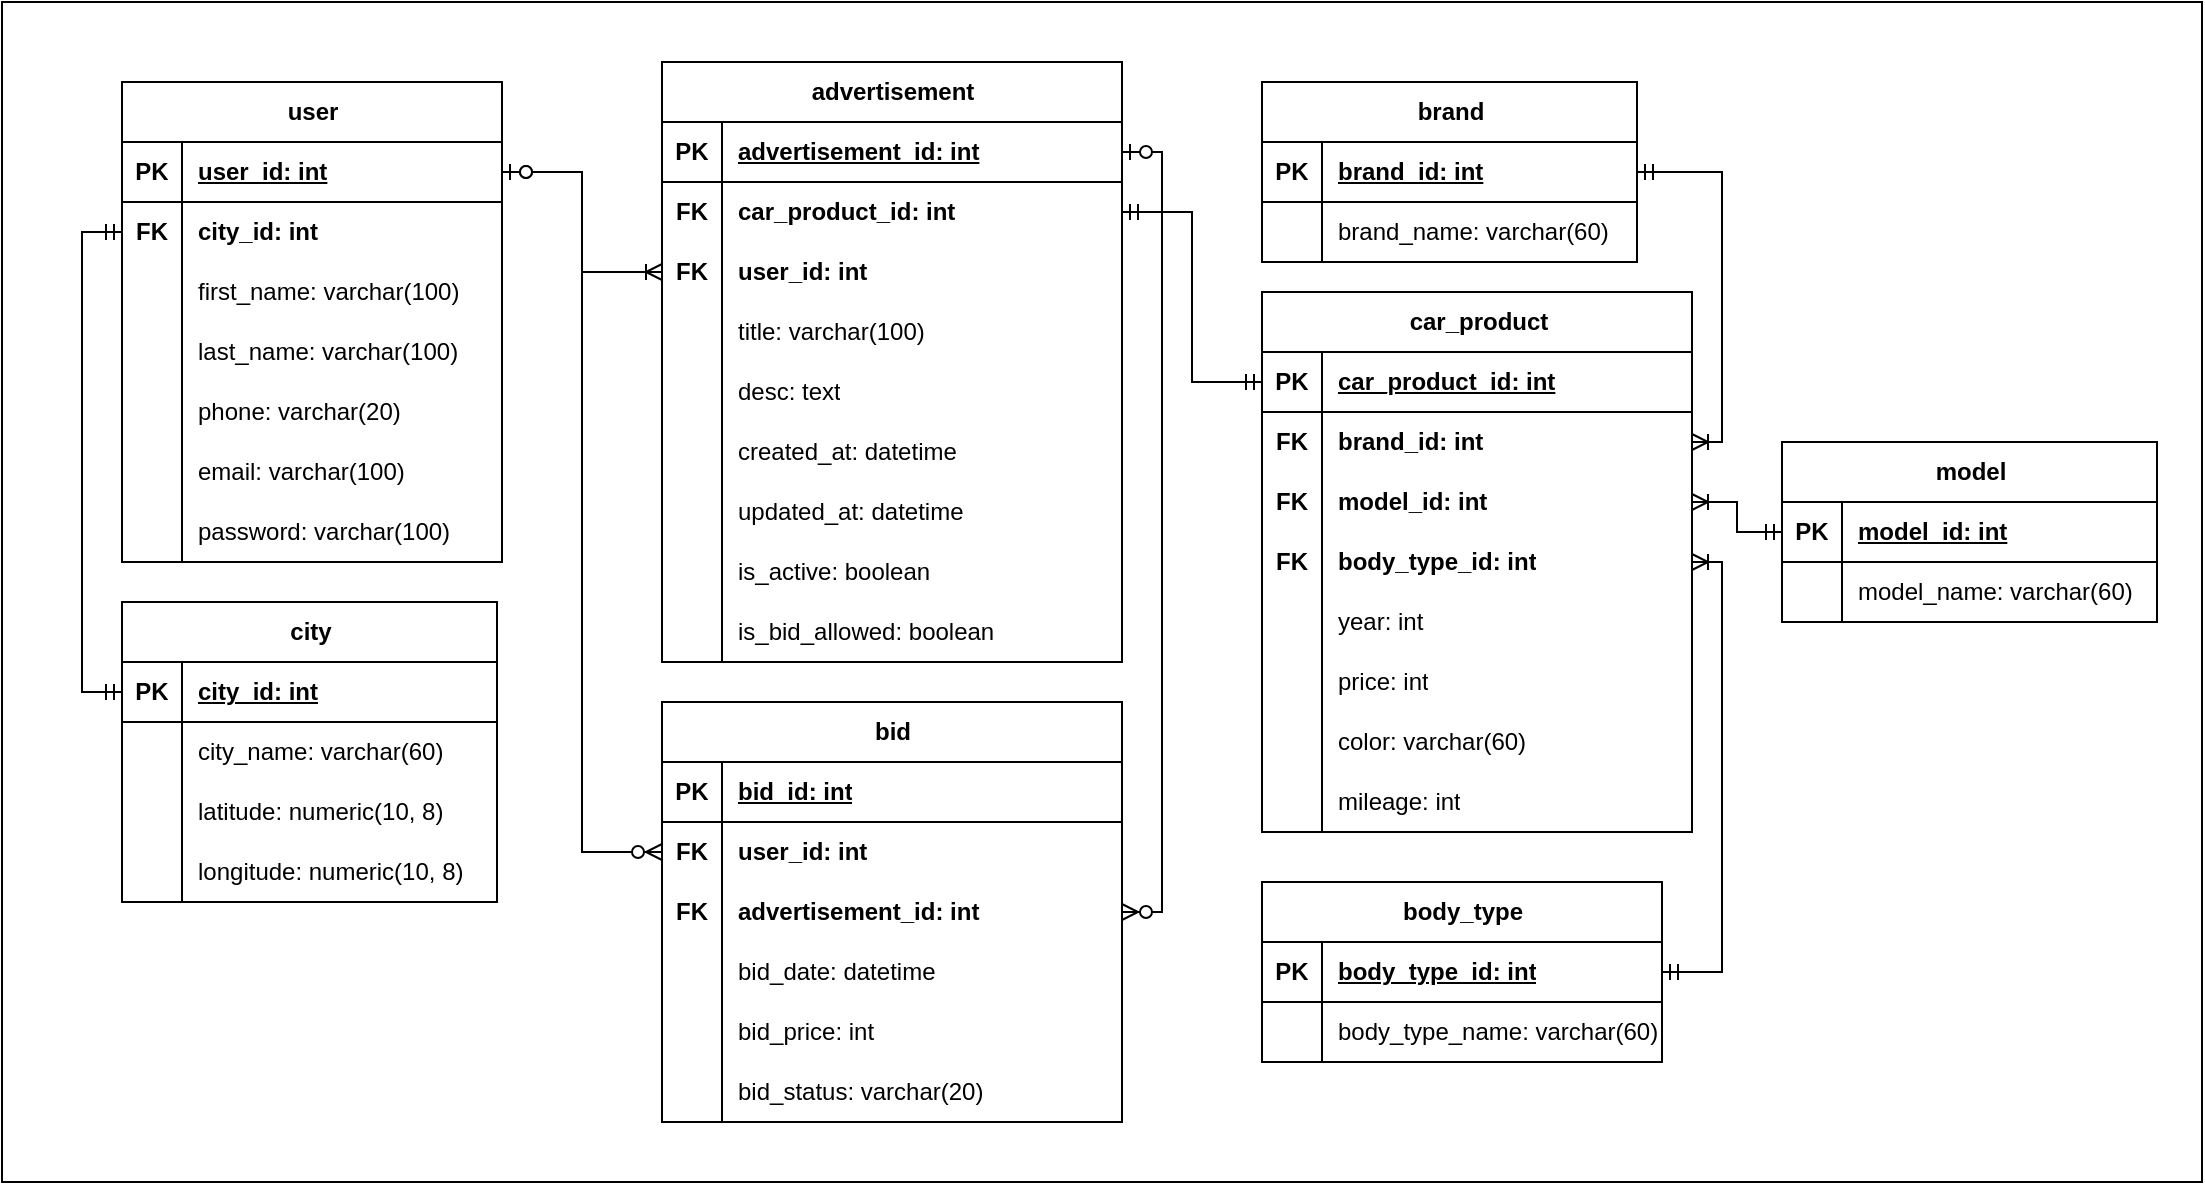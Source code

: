 <mxfile version="21.1.2" type="device">
  <diagram name="Page-1" id="G2W9NmvGuuIv6xOR_CSA">
    <mxGraphModel dx="2284" dy="792" grid="1" gridSize="10" guides="1" tooltips="1" connect="1" arrows="1" fold="1" page="1" pageScale="1" pageWidth="850" pageHeight="1100" math="0" shadow="0">
      <root>
        <mxCell id="0" />
        <mxCell id="1" parent="0" />
        <mxCell id="LgS0YWZ09Wmk653hg-Xq-129" value="" style="rounded=0;whiteSpace=wrap;html=1;" parent="1" vertex="1">
          <mxGeometry x="-20" y="270" width="1100" height="590" as="geometry" />
        </mxCell>
        <mxCell id="LgS0YWZ09Wmk653hg-Xq-1" value="user" style="shape=table;startSize=30;container=1;collapsible=1;childLayout=tableLayout;fixedRows=1;rowLines=0;fontStyle=1;align=center;resizeLast=1;html=1;" parent="1" vertex="1">
          <mxGeometry x="40" y="310" width="190" height="240" as="geometry" />
        </mxCell>
        <mxCell id="LgS0YWZ09Wmk653hg-Xq-2" value="" style="shape=tableRow;horizontal=0;startSize=0;swimlaneHead=0;swimlaneBody=0;fillColor=none;collapsible=0;dropTarget=0;points=[[0,0.5],[1,0.5]];portConstraint=eastwest;top=0;left=0;right=0;bottom=1;" parent="LgS0YWZ09Wmk653hg-Xq-1" vertex="1">
          <mxGeometry y="30" width="190" height="30" as="geometry" />
        </mxCell>
        <mxCell id="LgS0YWZ09Wmk653hg-Xq-3" value="PK" style="shape=partialRectangle;connectable=0;fillColor=none;top=0;left=0;bottom=0;right=0;fontStyle=1;overflow=hidden;whiteSpace=wrap;html=1;" parent="LgS0YWZ09Wmk653hg-Xq-2" vertex="1">
          <mxGeometry width="30" height="30" as="geometry">
            <mxRectangle width="30" height="30" as="alternateBounds" />
          </mxGeometry>
        </mxCell>
        <mxCell id="LgS0YWZ09Wmk653hg-Xq-4" value="user_id: int" style="shape=partialRectangle;connectable=0;fillColor=none;top=0;left=0;bottom=0;right=0;align=left;spacingLeft=6;fontStyle=5;overflow=hidden;whiteSpace=wrap;html=1;" parent="LgS0YWZ09Wmk653hg-Xq-2" vertex="1">
          <mxGeometry x="30" width="160" height="30" as="geometry">
            <mxRectangle width="160" height="30" as="alternateBounds" />
          </mxGeometry>
        </mxCell>
        <mxCell id="LgS0YWZ09Wmk653hg-Xq-142" style="shape=tableRow;horizontal=0;startSize=0;swimlaneHead=0;swimlaneBody=0;fillColor=none;collapsible=0;dropTarget=0;points=[[0,0.5],[1,0.5]];portConstraint=eastwest;top=0;left=0;right=0;bottom=0;" parent="LgS0YWZ09Wmk653hg-Xq-1" vertex="1">
          <mxGeometry y="60" width="190" height="30" as="geometry" />
        </mxCell>
        <mxCell id="LgS0YWZ09Wmk653hg-Xq-143" value="&lt;b&gt;FK&lt;/b&gt;" style="shape=partialRectangle;connectable=0;fillColor=none;top=0;left=0;bottom=0;right=0;editable=1;overflow=hidden;whiteSpace=wrap;html=1;" parent="LgS0YWZ09Wmk653hg-Xq-142" vertex="1">
          <mxGeometry width="30" height="30" as="geometry">
            <mxRectangle width="30" height="30" as="alternateBounds" />
          </mxGeometry>
        </mxCell>
        <mxCell id="LgS0YWZ09Wmk653hg-Xq-144" value="&lt;b&gt;city_id: int&lt;/b&gt;" style="shape=partialRectangle;connectable=0;fillColor=none;top=0;left=0;bottom=0;right=0;align=left;spacingLeft=6;overflow=hidden;whiteSpace=wrap;html=1;" parent="LgS0YWZ09Wmk653hg-Xq-142" vertex="1">
          <mxGeometry x="30" width="160" height="30" as="geometry">
            <mxRectangle width="160" height="30" as="alternateBounds" />
          </mxGeometry>
        </mxCell>
        <mxCell id="LgS0YWZ09Wmk653hg-Xq-5" value="" style="shape=tableRow;horizontal=0;startSize=0;swimlaneHead=0;swimlaneBody=0;fillColor=none;collapsible=0;dropTarget=0;points=[[0,0.5],[1,0.5]];portConstraint=eastwest;top=0;left=0;right=0;bottom=0;" parent="LgS0YWZ09Wmk653hg-Xq-1" vertex="1">
          <mxGeometry y="90" width="190" height="30" as="geometry" />
        </mxCell>
        <mxCell id="LgS0YWZ09Wmk653hg-Xq-6" value="" style="shape=partialRectangle;connectable=0;fillColor=none;top=0;left=0;bottom=0;right=0;editable=1;overflow=hidden;whiteSpace=wrap;html=1;" parent="LgS0YWZ09Wmk653hg-Xq-5" vertex="1">
          <mxGeometry width="30" height="30" as="geometry">
            <mxRectangle width="30" height="30" as="alternateBounds" />
          </mxGeometry>
        </mxCell>
        <mxCell id="LgS0YWZ09Wmk653hg-Xq-7" value="first_name: varchar(100)&lt;span style=&quot;white-space: pre;&quot;&gt; &lt;/span&gt;" style="shape=partialRectangle;connectable=0;fillColor=none;top=0;left=0;bottom=0;right=0;align=left;spacingLeft=6;overflow=hidden;whiteSpace=wrap;html=1;" parent="LgS0YWZ09Wmk653hg-Xq-5" vertex="1">
          <mxGeometry x="30" width="160" height="30" as="geometry">
            <mxRectangle width="160" height="30" as="alternateBounds" />
          </mxGeometry>
        </mxCell>
        <mxCell id="LgS0YWZ09Wmk653hg-Xq-8" value="" style="shape=tableRow;horizontal=0;startSize=0;swimlaneHead=0;swimlaneBody=0;fillColor=none;collapsible=0;dropTarget=0;points=[[0,0.5],[1,0.5]];portConstraint=eastwest;top=0;left=0;right=0;bottom=0;" parent="LgS0YWZ09Wmk653hg-Xq-1" vertex="1">
          <mxGeometry y="120" width="190" height="30" as="geometry" />
        </mxCell>
        <mxCell id="LgS0YWZ09Wmk653hg-Xq-9" value="" style="shape=partialRectangle;connectable=0;fillColor=none;top=0;left=0;bottom=0;right=0;editable=1;overflow=hidden;whiteSpace=wrap;html=1;" parent="LgS0YWZ09Wmk653hg-Xq-8" vertex="1">
          <mxGeometry width="30" height="30" as="geometry">
            <mxRectangle width="30" height="30" as="alternateBounds" />
          </mxGeometry>
        </mxCell>
        <mxCell id="LgS0YWZ09Wmk653hg-Xq-10" value="last_name: varchar(100)" style="shape=partialRectangle;connectable=0;fillColor=none;top=0;left=0;bottom=0;right=0;align=left;spacingLeft=6;overflow=hidden;whiteSpace=wrap;html=1;" parent="LgS0YWZ09Wmk653hg-Xq-8" vertex="1">
          <mxGeometry x="30" width="160" height="30" as="geometry">
            <mxRectangle width="160" height="30" as="alternateBounds" />
          </mxGeometry>
        </mxCell>
        <mxCell id="LgS0YWZ09Wmk653hg-Xq-11" value="" style="shape=tableRow;horizontal=0;startSize=0;swimlaneHead=0;swimlaneBody=0;fillColor=none;collapsible=0;dropTarget=0;points=[[0,0.5],[1,0.5]];portConstraint=eastwest;top=0;left=0;right=0;bottom=0;" parent="LgS0YWZ09Wmk653hg-Xq-1" vertex="1">
          <mxGeometry y="150" width="190" height="30" as="geometry" />
        </mxCell>
        <mxCell id="LgS0YWZ09Wmk653hg-Xq-12" value="" style="shape=partialRectangle;connectable=0;fillColor=none;top=0;left=0;bottom=0;right=0;editable=1;overflow=hidden;whiteSpace=wrap;html=1;" parent="LgS0YWZ09Wmk653hg-Xq-11" vertex="1">
          <mxGeometry width="30" height="30" as="geometry">
            <mxRectangle width="30" height="30" as="alternateBounds" />
          </mxGeometry>
        </mxCell>
        <mxCell id="LgS0YWZ09Wmk653hg-Xq-13" value="phone: varchar(20)" style="shape=partialRectangle;connectable=0;fillColor=none;top=0;left=0;bottom=0;right=0;align=left;spacingLeft=6;overflow=hidden;whiteSpace=wrap;html=1;" parent="LgS0YWZ09Wmk653hg-Xq-11" vertex="1">
          <mxGeometry x="30" width="160" height="30" as="geometry">
            <mxRectangle width="160" height="30" as="alternateBounds" />
          </mxGeometry>
        </mxCell>
        <mxCell id="LgS0YWZ09Wmk653hg-Xq-130" style="shape=tableRow;horizontal=0;startSize=0;swimlaneHead=0;swimlaneBody=0;fillColor=none;collapsible=0;dropTarget=0;points=[[0,0.5],[1,0.5]];portConstraint=eastwest;top=0;left=0;right=0;bottom=0;" parent="LgS0YWZ09Wmk653hg-Xq-1" vertex="1">
          <mxGeometry y="180" width="190" height="30" as="geometry" />
        </mxCell>
        <mxCell id="LgS0YWZ09Wmk653hg-Xq-131" style="shape=partialRectangle;connectable=0;fillColor=none;top=0;left=0;bottom=0;right=0;editable=1;overflow=hidden;whiteSpace=wrap;html=1;" parent="LgS0YWZ09Wmk653hg-Xq-130" vertex="1">
          <mxGeometry width="30" height="30" as="geometry">
            <mxRectangle width="30" height="30" as="alternateBounds" />
          </mxGeometry>
        </mxCell>
        <mxCell id="LgS0YWZ09Wmk653hg-Xq-132" value="email: varchar(100)" style="shape=partialRectangle;connectable=0;fillColor=none;top=0;left=0;bottom=0;right=0;align=left;spacingLeft=6;overflow=hidden;whiteSpace=wrap;html=1;" parent="LgS0YWZ09Wmk653hg-Xq-130" vertex="1">
          <mxGeometry x="30" width="160" height="30" as="geometry">
            <mxRectangle width="160" height="30" as="alternateBounds" />
          </mxGeometry>
        </mxCell>
        <mxCell id="LgS0YWZ09Wmk653hg-Xq-136" style="shape=tableRow;horizontal=0;startSize=0;swimlaneHead=0;swimlaneBody=0;fillColor=none;collapsible=0;dropTarget=0;points=[[0,0.5],[1,0.5]];portConstraint=eastwest;top=0;left=0;right=0;bottom=0;" parent="LgS0YWZ09Wmk653hg-Xq-1" vertex="1">
          <mxGeometry y="210" width="190" height="30" as="geometry" />
        </mxCell>
        <mxCell id="LgS0YWZ09Wmk653hg-Xq-137" style="shape=partialRectangle;connectable=0;fillColor=none;top=0;left=0;bottom=0;right=0;editable=1;overflow=hidden;whiteSpace=wrap;html=1;" parent="LgS0YWZ09Wmk653hg-Xq-136" vertex="1">
          <mxGeometry width="30" height="30" as="geometry">
            <mxRectangle width="30" height="30" as="alternateBounds" />
          </mxGeometry>
        </mxCell>
        <mxCell id="LgS0YWZ09Wmk653hg-Xq-138" value="password: varchar(100)" style="shape=partialRectangle;connectable=0;fillColor=none;top=0;left=0;bottom=0;right=0;align=left;spacingLeft=6;overflow=hidden;whiteSpace=wrap;html=1;" parent="LgS0YWZ09Wmk653hg-Xq-136" vertex="1">
          <mxGeometry x="30" width="160" height="30" as="geometry">
            <mxRectangle width="160" height="30" as="alternateBounds" />
          </mxGeometry>
        </mxCell>
        <mxCell id="LgS0YWZ09Wmk653hg-Xq-17" value="city" style="shape=table;startSize=30;container=1;collapsible=1;childLayout=tableLayout;fixedRows=1;rowLines=0;fontStyle=1;align=center;resizeLast=1;html=1;" parent="1" vertex="1">
          <mxGeometry x="40" y="570" width="187.5" height="150" as="geometry" />
        </mxCell>
        <mxCell id="LgS0YWZ09Wmk653hg-Xq-18" value="" style="shape=tableRow;horizontal=0;startSize=0;swimlaneHead=0;swimlaneBody=0;fillColor=none;collapsible=0;dropTarget=0;points=[[0,0.5],[1,0.5]];portConstraint=eastwest;top=0;left=0;right=0;bottom=1;" parent="LgS0YWZ09Wmk653hg-Xq-17" vertex="1">
          <mxGeometry y="30" width="187.5" height="30" as="geometry" />
        </mxCell>
        <mxCell id="LgS0YWZ09Wmk653hg-Xq-19" value="PK" style="shape=partialRectangle;connectable=0;fillColor=none;top=0;left=0;bottom=0;right=0;fontStyle=1;overflow=hidden;whiteSpace=wrap;html=1;" parent="LgS0YWZ09Wmk653hg-Xq-18" vertex="1">
          <mxGeometry width="30" height="30" as="geometry">
            <mxRectangle width="30" height="30" as="alternateBounds" />
          </mxGeometry>
        </mxCell>
        <mxCell id="LgS0YWZ09Wmk653hg-Xq-20" value="city_id: int" style="shape=partialRectangle;connectable=0;fillColor=none;top=0;left=0;bottom=0;right=0;align=left;spacingLeft=6;fontStyle=5;overflow=hidden;whiteSpace=wrap;html=1;" parent="LgS0YWZ09Wmk653hg-Xq-18" vertex="1">
          <mxGeometry x="30" width="157.5" height="30" as="geometry">
            <mxRectangle width="157.5" height="30" as="alternateBounds" />
          </mxGeometry>
        </mxCell>
        <mxCell id="LgS0YWZ09Wmk653hg-Xq-21" value="" style="shape=tableRow;horizontal=0;startSize=0;swimlaneHead=0;swimlaneBody=0;fillColor=none;collapsible=0;dropTarget=0;points=[[0,0.5],[1,0.5]];portConstraint=eastwest;top=0;left=0;right=0;bottom=0;" parent="LgS0YWZ09Wmk653hg-Xq-17" vertex="1">
          <mxGeometry y="60" width="187.5" height="30" as="geometry" />
        </mxCell>
        <mxCell id="LgS0YWZ09Wmk653hg-Xq-22" value="" style="shape=partialRectangle;connectable=0;fillColor=none;top=0;left=0;bottom=0;right=0;editable=1;overflow=hidden;whiteSpace=wrap;html=1;" parent="LgS0YWZ09Wmk653hg-Xq-21" vertex="1">
          <mxGeometry width="30" height="30" as="geometry">
            <mxRectangle width="30" height="30" as="alternateBounds" />
          </mxGeometry>
        </mxCell>
        <mxCell id="LgS0YWZ09Wmk653hg-Xq-23" value="city_name: varchar(60)" style="shape=partialRectangle;connectable=0;fillColor=none;top=0;left=0;bottom=0;right=0;align=left;spacingLeft=6;overflow=hidden;whiteSpace=wrap;html=1;" parent="LgS0YWZ09Wmk653hg-Xq-21" vertex="1">
          <mxGeometry x="30" width="157.5" height="30" as="geometry">
            <mxRectangle width="157.5" height="30" as="alternateBounds" />
          </mxGeometry>
        </mxCell>
        <mxCell id="LgS0YWZ09Wmk653hg-Xq-24" value="" style="shape=tableRow;horizontal=0;startSize=0;swimlaneHead=0;swimlaneBody=0;fillColor=none;collapsible=0;dropTarget=0;points=[[0,0.5],[1,0.5]];portConstraint=eastwest;top=0;left=0;right=0;bottom=0;" parent="LgS0YWZ09Wmk653hg-Xq-17" vertex="1">
          <mxGeometry y="90" width="187.5" height="30" as="geometry" />
        </mxCell>
        <mxCell id="LgS0YWZ09Wmk653hg-Xq-25" value="" style="shape=partialRectangle;connectable=0;fillColor=none;top=0;left=0;bottom=0;right=0;editable=1;overflow=hidden;whiteSpace=wrap;html=1;" parent="LgS0YWZ09Wmk653hg-Xq-24" vertex="1">
          <mxGeometry width="30" height="30" as="geometry">
            <mxRectangle width="30" height="30" as="alternateBounds" />
          </mxGeometry>
        </mxCell>
        <mxCell id="LgS0YWZ09Wmk653hg-Xq-26" value="latitude: numeric(10, 8)" style="shape=partialRectangle;connectable=0;fillColor=none;top=0;left=0;bottom=0;right=0;align=left;spacingLeft=6;overflow=hidden;whiteSpace=wrap;html=1;" parent="LgS0YWZ09Wmk653hg-Xq-24" vertex="1">
          <mxGeometry x="30" width="157.5" height="30" as="geometry">
            <mxRectangle width="157.5" height="30" as="alternateBounds" />
          </mxGeometry>
        </mxCell>
        <mxCell id="WrSsebovWxgs56phDzbP-4" style="shape=tableRow;horizontal=0;startSize=0;swimlaneHead=0;swimlaneBody=0;fillColor=none;collapsible=0;dropTarget=0;points=[[0,0.5],[1,0.5]];portConstraint=eastwest;top=0;left=0;right=0;bottom=0;" vertex="1" parent="LgS0YWZ09Wmk653hg-Xq-17">
          <mxGeometry y="120" width="187.5" height="30" as="geometry" />
        </mxCell>
        <mxCell id="WrSsebovWxgs56phDzbP-5" style="shape=partialRectangle;connectable=0;fillColor=none;top=0;left=0;bottom=0;right=0;editable=1;overflow=hidden;whiteSpace=wrap;html=1;" vertex="1" parent="WrSsebovWxgs56phDzbP-4">
          <mxGeometry width="30" height="30" as="geometry">
            <mxRectangle width="30" height="30" as="alternateBounds" />
          </mxGeometry>
        </mxCell>
        <mxCell id="WrSsebovWxgs56phDzbP-6" value="longitude: numeric(10, 8)" style="shape=partialRectangle;connectable=0;fillColor=none;top=0;left=0;bottom=0;right=0;align=left;spacingLeft=6;overflow=hidden;whiteSpace=wrap;html=1;" vertex="1" parent="WrSsebovWxgs56phDzbP-4">
          <mxGeometry x="30" width="157.5" height="30" as="geometry">
            <mxRectangle width="157.5" height="30" as="alternateBounds" />
          </mxGeometry>
        </mxCell>
        <mxCell id="LgS0YWZ09Wmk653hg-Xq-36" value="advertisement" style="shape=table;startSize=30;container=1;collapsible=1;childLayout=tableLayout;fixedRows=1;rowLines=0;fontStyle=1;align=center;resizeLast=1;html=1;" parent="1" vertex="1">
          <mxGeometry x="310" y="300" width="230" height="300" as="geometry" />
        </mxCell>
        <mxCell id="LgS0YWZ09Wmk653hg-Xq-37" value="" style="shape=tableRow;horizontal=0;startSize=0;swimlaneHead=0;swimlaneBody=0;fillColor=none;collapsible=0;dropTarget=0;points=[[0,0.5],[1,0.5]];portConstraint=eastwest;top=0;left=0;right=0;bottom=1;" parent="LgS0YWZ09Wmk653hg-Xq-36" vertex="1">
          <mxGeometry y="30" width="230" height="30" as="geometry" />
        </mxCell>
        <mxCell id="LgS0YWZ09Wmk653hg-Xq-38" value="PK" style="shape=partialRectangle;connectable=0;fillColor=none;top=0;left=0;bottom=0;right=0;fontStyle=1;overflow=hidden;whiteSpace=wrap;html=1;" parent="LgS0YWZ09Wmk653hg-Xq-37" vertex="1">
          <mxGeometry width="30" height="30" as="geometry">
            <mxRectangle width="30" height="30" as="alternateBounds" />
          </mxGeometry>
        </mxCell>
        <mxCell id="LgS0YWZ09Wmk653hg-Xq-39" value="advertisement_id: int" style="shape=partialRectangle;connectable=0;fillColor=none;top=0;left=0;bottom=0;right=0;align=left;spacingLeft=6;fontStyle=5;overflow=hidden;whiteSpace=wrap;html=1;" parent="LgS0YWZ09Wmk653hg-Xq-37" vertex="1">
          <mxGeometry x="30" width="200" height="30" as="geometry">
            <mxRectangle width="200" height="30" as="alternateBounds" />
          </mxGeometry>
        </mxCell>
        <mxCell id="LgS0YWZ09Wmk653hg-Xq-40" value="" style="shape=tableRow;horizontal=0;startSize=0;swimlaneHead=0;swimlaneBody=0;fillColor=none;collapsible=0;dropTarget=0;points=[[0,0.5],[1,0.5]];portConstraint=eastwest;top=0;left=0;right=0;bottom=0;" parent="LgS0YWZ09Wmk653hg-Xq-36" vertex="1">
          <mxGeometry y="60" width="230" height="30" as="geometry" />
        </mxCell>
        <mxCell id="LgS0YWZ09Wmk653hg-Xq-41" value="&lt;b&gt;FK&lt;/b&gt;" style="shape=partialRectangle;connectable=0;fillColor=none;top=0;left=0;bottom=0;right=0;editable=1;overflow=hidden;whiteSpace=wrap;html=1;" parent="LgS0YWZ09Wmk653hg-Xq-40" vertex="1">
          <mxGeometry width="30" height="30" as="geometry">
            <mxRectangle width="30" height="30" as="alternateBounds" />
          </mxGeometry>
        </mxCell>
        <mxCell id="LgS0YWZ09Wmk653hg-Xq-42" value="&lt;b&gt;car_product_id: int&lt;/b&gt;" style="shape=partialRectangle;connectable=0;fillColor=none;top=0;left=0;bottom=0;right=0;align=left;spacingLeft=6;overflow=hidden;whiteSpace=wrap;html=1;" parent="LgS0YWZ09Wmk653hg-Xq-40" vertex="1">
          <mxGeometry x="30" width="200" height="30" as="geometry">
            <mxRectangle width="200" height="30" as="alternateBounds" />
          </mxGeometry>
        </mxCell>
        <mxCell id="LgS0YWZ09Wmk653hg-Xq-43" value="" style="shape=tableRow;horizontal=0;startSize=0;swimlaneHead=0;swimlaneBody=0;fillColor=none;collapsible=0;dropTarget=0;points=[[0,0.5],[1,0.5]];portConstraint=eastwest;top=0;left=0;right=0;bottom=0;" parent="LgS0YWZ09Wmk653hg-Xq-36" vertex="1">
          <mxGeometry y="90" width="230" height="30" as="geometry" />
        </mxCell>
        <mxCell id="LgS0YWZ09Wmk653hg-Xq-44" value="&lt;b&gt;FK&lt;/b&gt;" style="shape=partialRectangle;connectable=0;fillColor=none;top=0;left=0;bottom=0;right=0;editable=1;overflow=hidden;whiteSpace=wrap;html=1;" parent="LgS0YWZ09Wmk653hg-Xq-43" vertex="1">
          <mxGeometry width="30" height="30" as="geometry">
            <mxRectangle width="30" height="30" as="alternateBounds" />
          </mxGeometry>
        </mxCell>
        <mxCell id="LgS0YWZ09Wmk653hg-Xq-45" value="&lt;b&gt;user_id: int&lt;/b&gt;" style="shape=partialRectangle;connectable=0;fillColor=none;top=0;left=0;bottom=0;right=0;align=left;spacingLeft=6;overflow=hidden;whiteSpace=wrap;html=1;" parent="LgS0YWZ09Wmk653hg-Xq-43" vertex="1">
          <mxGeometry x="30" width="200" height="30" as="geometry">
            <mxRectangle width="200" height="30" as="alternateBounds" />
          </mxGeometry>
        </mxCell>
        <mxCell id="LgS0YWZ09Wmk653hg-Xq-49" style="shape=tableRow;horizontal=0;startSize=0;swimlaneHead=0;swimlaneBody=0;fillColor=none;collapsible=0;dropTarget=0;points=[[0,0.5],[1,0.5]];portConstraint=eastwest;top=0;left=0;right=0;bottom=0;" parent="LgS0YWZ09Wmk653hg-Xq-36" vertex="1">
          <mxGeometry y="120" width="230" height="30" as="geometry" />
        </mxCell>
        <mxCell id="LgS0YWZ09Wmk653hg-Xq-50" style="shape=partialRectangle;connectable=0;fillColor=none;top=0;left=0;bottom=0;right=0;editable=1;overflow=hidden;whiteSpace=wrap;html=1;" parent="LgS0YWZ09Wmk653hg-Xq-49" vertex="1">
          <mxGeometry width="30" height="30" as="geometry">
            <mxRectangle width="30" height="30" as="alternateBounds" />
          </mxGeometry>
        </mxCell>
        <mxCell id="LgS0YWZ09Wmk653hg-Xq-51" value="title: varchar(100)" style="shape=partialRectangle;connectable=0;fillColor=none;top=0;left=0;bottom=0;right=0;align=left;spacingLeft=6;overflow=hidden;whiteSpace=wrap;html=1;" parent="LgS0YWZ09Wmk653hg-Xq-49" vertex="1">
          <mxGeometry x="30" width="200" height="30" as="geometry">
            <mxRectangle width="200" height="30" as="alternateBounds" />
          </mxGeometry>
        </mxCell>
        <mxCell id="WrSsebovWxgs56phDzbP-91" style="shape=tableRow;horizontal=0;startSize=0;swimlaneHead=0;swimlaneBody=0;fillColor=none;collapsible=0;dropTarget=0;points=[[0,0.5],[1,0.5]];portConstraint=eastwest;top=0;left=0;right=0;bottom=0;" vertex="1" parent="LgS0YWZ09Wmk653hg-Xq-36">
          <mxGeometry y="150" width="230" height="30" as="geometry" />
        </mxCell>
        <mxCell id="WrSsebovWxgs56phDzbP-92" style="shape=partialRectangle;connectable=0;fillColor=none;top=0;left=0;bottom=0;right=0;editable=1;overflow=hidden;whiteSpace=wrap;html=1;" vertex="1" parent="WrSsebovWxgs56phDzbP-91">
          <mxGeometry width="30" height="30" as="geometry">
            <mxRectangle width="30" height="30" as="alternateBounds" />
          </mxGeometry>
        </mxCell>
        <mxCell id="WrSsebovWxgs56phDzbP-93" value="desc: text" style="shape=partialRectangle;connectable=0;fillColor=none;top=0;left=0;bottom=0;right=0;align=left;spacingLeft=6;overflow=hidden;whiteSpace=wrap;html=1;" vertex="1" parent="WrSsebovWxgs56phDzbP-91">
          <mxGeometry x="30" width="200" height="30" as="geometry">
            <mxRectangle width="200" height="30" as="alternateBounds" />
          </mxGeometry>
        </mxCell>
        <mxCell id="WrSsebovWxgs56phDzbP-94" style="shape=tableRow;horizontal=0;startSize=0;swimlaneHead=0;swimlaneBody=0;fillColor=none;collapsible=0;dropTarget=0;points=[[0,0.5],[1,0.5]];portConstraint=eastwest;top=0;left=0;right=0;bottom=0;" vertex="1" parent="LgS0YWZ09Wmk653hg-Xq-36">
          <mxGeometry y="180" width="230" height="30" as="geometry" />
        </mxCell>
        <mxCell id="WrSsebovWxgs56phDzbP-95" style="shape=partialRectangle;connectable=0;fillColor=none;top=0;left=0;bottom=0;right=0;editable=1;overflow=hidden;whiteSpace=wrap;html=1;" vertex="1" parent="WrSsebovWxgs56phDzbP-94">
          <mxGeometry width="30" height="30" as="geometry">
            <mxRectangle width="30" height="30" as="alternateBounds" />
          </mxGeometry>
        </mxCell>
        <mxCell id="WrSsebovWxgs56phDzbP-96" value="created_at: datetime" style="shape=partialRectangle;connectable=0;fillColor=none;top=0;left=0;bottom=0;right=0;align=left;spacingLeft=6;overflow=hidden;whiteSpace=wrap;html=1;" vertex="1" parent="WrSsebovWxgs56phDzbP-94">
          <mxGeometry x="30" width="200" height="30" as="geometry">
            <mxRectangle width="200" height="30" as="alternateBounds" />
          </mxGeometry>
        </mxCell>
        <mxCell id="WrSsebovWxgs56phDzbP-97" style="shape=tableRow;horizontal=0;startSize=0;swimlaneHead=0;swimlaneBody=0;fillColor=none;collapsible=0;dropTarget=0;points=[[0,0.5],[1,0.5]];portConstraint=eastwest;top=0;left=0;right=0;bottom=0;" vertex="1" parent="LgS0YWZ09Wmk653hg-Xq-36">
          <mxGeometry y="210" width="230" height="30" as="geometry" />
        </mxCell>
        <mxCell id="WrSsebovWxgs56phDzbP-98" style="shape=partialRectangle;connectable=0;fillColor=none;top=0;left=0;bottom=0;right=0;editable=1;overflow=hidden;whiteSpace=wrap;html=1;" vertex="1" parent="WrSsebovWxgs56phDzbP-97">
          <mxGeometry width="30" height="30" as="geometry">
            <mxRectangle width="30" height="30" as="alternateBounds" />
          </mxGeometry>
        </mxCell>
        <mxCell id="WrSsebovWxgs56phDzbP-99" value="updated_at: datetime" style="shape=partialRectangle;connectable=0;fillColor=none;top=0;left=0;bottom=0;right=0;align=left;spacingLeft=6;overflow=hidden;whiteSpace=wrap;html=1;" vertex="1" parent="WrSsebovWxgs56phDzbP-97">
          <mxGeometry x="30" width="200" height="30" as="geometry">
            <mxRectangle width="200" height="30" as="alternateBounds" />
          </mxGeometry>
        </mxCell>
        <mxCell id="LgS0YWZ09Wmk653hg-Xq-107" style="shape=tableRow;horizontal=0;startSize=0;swimlaneHead=0;swimlaneBody=0;fillColor=none;collapsible=0;dropTarget=0;points=[[0,0.5],[1,0.5]];portConstraint=eastwest;top=0;left=0;right=0;bottom=0;" parent="LgS0YWZ09Wmk653hg-Xq-36" vertex="1">
          <mxGeometry y="240" width="230" height="30" as="geometry" />
        </mxCell>
        <mxCell id="LgS0YWZ09Wmk653hg-Xq-108" style="shape=partialRectangle;connectable=0;fillColor=none;top=0;left=0;bottom=0;right=0;editable=1;overflow=hidden;whiteSpace=wrap;html=1;" parent="LgS0YWZ09Wmk653hg-Xq-107" vertex="1">
          <mxGeometry width="30" height="30" as="geometry">
            <mxRectangle width="30" height="30" as="alternateBounds" />
          </mxGeometry>
        </mxCell>
        <mxCell id="LgS0YWZ09Wmk653hg-Xq-109" value="is_active: boolean" style="shape=partialRectangle;connectable=0;fillColor=none;top=0;left=0;bottom=0;right=0;align=left;spacingLeft=6;overflow=hidden;whiteSpace=wrap;html=1;" parent="LgS0YWZ09Wmk653hg-Xq-107" vertex="1">
          <mxGeometry x="30" width="200" height="30" as="geometry">
            <mxRectangle width="200" height="30" as="alternateBounds" />
          </mxGeometry>
        </mxCell>
        <mxCell id="LgS0YWZ09Wmk653hg-Xq-104" style="shape=tableRow;horizontal=0;startSize=0;swimlaneHead=0;swimlaneBody=0;fillColor=none;collapsible=0;dropTarget=0;points=[[0,0.5],[1,0.5]];portConstraint=eastwest;top=0;left=0;right=0;bottom=0;" parent="LgS0YWZ09Wmk653hg-Xq-36" vertex="1">
          <mxGeometry y="270" width="230" height="30" as="geometry" />
        </mxCell>
        <mxCell id="LgS0YWZ09Wmk653hg-Xq-105" style="shape=partialRectangle;connectable=0;fillColor=none;top=0;left=0;bottom=0;right=0;editable=1;overflow=hidden;whiteSpace=wrap;html=1;" parent="LgS0YWZ09Wmk653hg-Xq-104" vertex="1">
          <mxGeometry width="30" height="30" as="geometry">
            <mxRectangle width="30" height="30" as="alternateBounds" />
          </mxGeometry>
        </mxCell>
        <mxCell id="LgS0YWZ09Wmk653hg-Xq-106" value="is_bid_allowed: boolean" style="shape=partialRectangle;connectable=0;fillColor=none;top=0;left=0;bottom=0;right=0;align=left;spacingLeft=6;overflow=hidden;whiteSpace=wrap;html=1;" parent="LgS0YWZ09Wmk653hg-Xq-104" vertex="1">
          <mxGeometry x="30" width="200" height="30" as="geometry">
            <mxRectangle width="200" height="30" as="alternateBounds" />
          </mxGeometry>
        </mxCell>
        <mxCell id="LgS0YWZ09Wmk653hg-Xq-100" value="" style="edgeStyle=orthogonalEdgeStyle;fontSize=12;html=1;endArrow=ERmandOne;startArrow=ERmandOne;rounded=0;entryX=0;entryY=0.5;entryDx=0;entryDy=0;exitX=0;exitY=0.5;exitDx=0;exitDy=0;" parent="1" source="LgS0YWZ09Wmk653hg-Xq-142" target="LgS0YWZ09Wmk653hg-Xq-18" edge="1">
          <mxGeometry width="100" height="100" relative="1" as="geometry">
            <mxPoint x="40" y="390" as="sourcePoint" />
            <mxPoint x="380" y="200" as="targetPoint" />
            <Array as="points">
              <mxPoint x="20" y="385" />
              <mxPoint x="20" y="615" />
            </Array>
          </mxGeometry>
        </mxCell>
        <mxCell id="WrSsebovWxgs56phDzbP-7" value="car_product" style="shape=table;startSize=30;container=1;collapsible=1;childLayout=tableLayout;fixedRows=1;rowLines=0;fontStyle=1;align=center;resizeLast=1;html=1;" vertex="1" parent="1">
          <mxGeometry x="610" y="415" width="215" height="270" as="geometry" />
        </mxCell>
        <mxCell id="WrSsebovWxgs56phDzbP-8" value="" style="shape=tableRow;horizontal=0;startSize=0;swimlaneHead=0;swimlaneBody=0;fillColor=none;collapsible=0;dropTarget=0;points=[[0,0.5],[1,0.5]];portConstraint=eastwest;top=0;left=0;right=0;bottom=1;" vertex="1" parent="WrSsebovWxgs56phDzbP-7">
          <mxGeometry y="30" width="215" height="30" as="geometry" />
        </mxCell>
        <mxCell id="WrSsebovWxgs56phDzbP-9" value="PK" style="shape=partialRectangle;connectable=0;fillColor=none;top=0;left=0;bottom=0;right=0;fontStyle=1;overflow=hidden;whiteSpace=wrap;html=1;" vertex="1" parent="WrSsebovWxgs56phDzbP-8">
          <mxGeometry width="30" height="30" as="geometry">
            <mxRectangle width="30" height="30" as="alternateBounds" />
          </mxGeometry>
        </mxCell>
        <mxCell id="WrSsebovWxgs56phDzbP-10" value="car_product_id: int" style="shape=partialRectangle;connectable=0;fillColor=none;top=0;left=0;bottom=0;right=0;align=left;spacingLeft=6;fontStyle=5;overflow=hidden;whiteSpace=wrap;html=1;" vertex="1" parent="WrSsebovWxgs56phDzbP-8">
          <mxGeometry x="30" width="185" height="30" as="geometry">
            <mxRectangle width="185" height="30" as="alternateBounds" />
          </mxGeometry>
        </mxCell>
        <mxCell id="WrSsebovWxgs56phDzbP-11" value="" style="shape=tableRow;horizontal=0;startSize=0;swimlaneHead=0;swimlaneBody=0;fillColor=none;collapsible=0;dropTarget=0;points=[[0,0.5],[1,0.5]];portConstraint=eastwest;top=0;left=0;right=0;bottom=0;" vertex="1" parent="WrSsebovWxgs56phDzbP-7">
          <mxGeometry y="60" width="215" height="30" as="geometry" />
        </mxCell>
        <mxCell id="WrSsebovWxgs56phDzbP-12" value="&lt;b&gt;FK&lt;/b&gt;" style="shape=partialRectangle;connectable=0;fillColor=none;top=0;left=0;bottom=0;right=0;editable=1;overflow=hidden;whiteSpace=wrap;html=1;" vertex="1" parent="WrSsebovWxgs56phDzbP-11">
          <mxGeometry width="30" height="30" as="geometry">
            <mxRectangle width="30" height="30" as="alternateBounds" />
          </mxGeometry>
        </mxCell>
        <mxCell id="WrSsebovWxgs56phDzbP-13" value="&lt;b&gt;brand_id: int&lt;/b&gt;" style="shape=partialRectangle;connectable=0;fillColor=none;top=0;left=0;bottom=0;right=0;align=left;spacingLeft=6;overflow=hidden;whiteSpace=wrap;html=1;" vertex="1" parent="WrSsebovWxgs56phDzbP-11">
          <mxGeometry x="30" width="185" height="30" as="geometry">
            <mxRectangle width="185" height="30" as="alternateBounds" />
          </mxGeometry>
        </mxCell>
        <mxCell id="WrSsebovWxgs56phDzbP-14" value="" style="shape=tableRow;horizontal=0;startSize=0;swimlaneHead=0;swimlaneBody=0;fillColor=none;collapsible=0;dropTarget=0;points=[[0,0.5],[1,0.5]];portConstraint=eastwest;top=0;left=0;right=0;bottom=0;" vertex="1" parent="WrSsebovWxgs56phDzbP-7">
          <mxGeometry y="90" width="215" height="30" as="geometry" />
        </mxCell>
        <mxCell id="WrSsebovWxgs56phDzbP-15" value="&lt;b&gt;FK&lt;/b&gt;" style="shape=partialRectangle;connectable=0;fillColor=none;top=0;left=0;bottom=0;right=0;editable=1;overflow=hidden;whiteSpace=wrap;html=1;" vertex="1" parent="WrSsebovWxgs56phDzbP-14">
          <mxGeometry width="30" height="30" as="geometry">
            <mxRectangle width="30" height="30" as="alternateBounds" />
          </mxGeometry>
        </mxCell>
        <mxCell id="WrSsebovWxgs56phDzbP-16" value="&lt;b&gt;model_id: int&lt;/b&gt;" style="shape=partialRectangle;connectable=0;fillColor=none;top=0;left=0;bottom=0;right=0;align=left;spacingLeft=6;overflow=hidden;whiteSpace=wrap;html=1;" vertex="1" parent="WrSsebovWxgs56phDzbP-14">
          <mxGeometry x="30" width="185" height="30" as="geometry">
            <mxRectangle width="185" height="30" as="alternateBounds" />
          </mxGeometry>
        </mxCell>
        <mxCell id="WrSsebovWxgs56phDzbP-17" style="shape=tableRow;horizontal=0;startSize=0;swimlaneHead=0;swimlaneBody=0;fillColor=none;collapsible=0;dropTarget=0;points=[[0,0.5],[1,0.5]];portConstraint=eastwest;top=0;left=0;right=0;bottom=0;" vertex="1" parent="WrSsebovWxgs56phDzbP-7">
          <mxGeometry y="120" width="215" height="30" as="geometry" />
        </mxCell>
        <mxCell id="WrSsebovWxgs56phDzbP-18" value="&lt;b&gt;FK&lt;/b&gt;" style="shape=partialRectangle;connectable=0;fillColor=none;top=0;left=0;bottom=0;right=0;editable=1;overflow=hidden;whiteSpace=wrap;html=1;" vertex="1" parent="WrSsebovWxgs56phDzbP-17">
          <mxGeometry width="30" height="30" as="geometry">
            <mxRectangle width="30" height="30" as="alternateBounds" />
          </mxGeometry>
        </mxCell>
        <mxCell id="WrSsebovWxgs56phDzbP-19" value="&lt;b&gt;body_type_id: int&lt;/b&gt;" style="shape=partialRectangle;connectable=0;fillColor=none;top=0;left=0;bottom=0;right=0;align=left;spacingLeft=6;overflow=hidden;whiteSpace=wrap;html=1;" vertex="1" parent="WrSsebovWxgs56phDzbP-17">
          <mxGeometry x="30" width="185" height="30" as="geometry">
            <mxRectangle width="185" height="30" as="alternateBounds" />
          </mxGeometry>
        </mxCell>
        <mxCell id="WrSsebovWxgs56phDzbP-23" style="shape=tableRow;horizontal=0;startSize=0;swimlaneHead=0;swimlaneBody=0;fillColor=none;collapsible=0;dropTarget=0;points=[[0,0.5],[1,0.5]];portConstraint=eastwest;top=0;left=0;right=0;bottom=0;" vertex="1" parent="WrSsebovWxgs56phDzbP-7">
          <mxGeometry y="150" width="215" height="30" as="geometry" />
        </mxCell>
        <mxCell id="WrSsebovWxgs56phDzbP-24" style="shape=partialRectangle;connectable=0;fillColor=none;top=0;left=0;bottom=0;right=0;editable=1;overflow=hidden;whiteSpace=wrap;html=1;" vertex="1" parent="WrSsebovWxgs56phDzbP-23">
          <mxGeometry width="30" height="30" as="geometry">
            <mxRectangle width="30" height="30" as="alternateBounds" />
          </mxGeometry>
        </mxCell>
        <mxCell id="WrSsebovWxgs56phDzbP-25" value="year: int" style="shape=partialRectangle;connectable=0;fillColor=none;top=0;left=0;bottom=0;right=0;align=left;spacingLeft=6;overflow=hidden;whiteSpace=wrap;html=1;" vertex="1" parent="WrSsebovWxgs56phDzbP-23">
          <mxGeometry x="30" width="185" height="30" as="geometry">
            <mxRectangle width="185" height="30" as="alternateBounds" />
          </mxGeometry>
        </mxCell>
        <mxCell id="WrSsebovWxgs56phDzbP-20" style="shape=tableRow;horizontal=0;startSize=0;swimlaneHead=0;swimlaneBody=0;fillColor=none;collapsible=0;dropTarget=0;points=[[0,0.5],[1,0.5]];portConstraint=eastwest;top=0;left=0;right=0;bottom=0;" vertex="1" parent="WrSsebovWxgs56phDzbP-7">
          <mxGeometry y="180" width="215" height="30" as="geometry" />
        </mxCell>
        <mxCell id="WrSsebovWxgs56phDzbP-21" style="shape=partialRectangle;connectable=0;fillColor=none;top=0;left=0;bottom=0;right=0;editable=1;overflow=hidden;whiteSpace=wrap;html=1;" vertex="1" parent="WrSsebovWxgs56phDzbP-20">
          <mxGeometry width="30" height="30" as="geometry">
            <mxRectangle width="30" height="30" as="alternateBounds" />
          </mxGeometry>
        </mxCell>
        <mxCell id="WrSsebovWxgs56phDzbP-22" value="price: int" style="shape=partialRectangle;connectable=0;fillColor=none;top=0;left=0;bottom=0;right=0;align=left;spacingLeft=6;overflow=hidden;whiteSpace=wrap;html=1;" vertex="1" parent="WrSsebovWxgs56phDzbP-20">
          <mxGeometry x="30" width="185" height="30" as="geometry">
            <mxRectangle width="185" height="30" as="alternateBounds" />
          </mxGeometry>
        </mxCell>
        <mxCell id="WrSsebovWxgs56phDzbP-55" style="shape=tableRow;horizontal=0;startSize=0;swimlaneHead=0;swimlaneBody=0;fillColor=none;collapsible=0;dropTarget=0;points=[[0,0.5],[1,0.5]];portConstraint=eastwest;top=0;left=0;right=0;bottom=0;" vertex="1" parent="WrSsebovWxgs56phDzbP-7">
          <mxGeometry y="210" width="215" height="30" as="geometry" />
        </mxCell>
        <mxCell id="WrSsebovWxgs56phDzbP-56" style="shape=partialRectangle;connectable=0;fillColor=none;top=0;left=0;bottom=0;right=0;editable=1;overflow=hidden;whiteSpace=wrap;html=1;" vertex="1" parent="WrSsebovWxgs56phDzbP-55">
          <mxGeometry width="30" height="30" as="geometry">
            <mxRectangle width="30" height="30" as="alternateBounds" />
          </mxGeometry>
        </mxCell>
        <mxCell id="WrSsebovWxgs56phDzbP-57" value="color: varchar(60)" style="shape=partialRectangle;connectable=0;fillColor=none;top=0;left=0;bottom=0;right=0;align=left;spacingLeft=6;overflow=hidden;whiteSpace=wrap;html=1;" vertex="1" parent="WrSsebovWxgs56phDzbP-55">
          <mxGeometry x="30" width="185" height="30" as="geometry">
            <mxRectangle width="185" height="30" as="alternateBounds" />
          </mxGeometry>
        </mxCell>
        <mxCell id="WrSsebovWxgs56phDzbP-52" style="shape=tableRow;horizontal=0;startSize=0;swimlaneHead=0;swimlaneBody=0;fillColor=none;collapsible=0;dropTarget=0;points=[[0,0.5],[1,0.5]];portConstraint=eastwest;top=0;left=0;right=0;bottom=0;" vertex="1" parent="WrSsebovWxgs56phDzbP-7">
          <mxGeometry y="240" width="215" height="30" as="geometry" />
        </mxCell>
        <mxCell id="WrSsebovWxgs56phDzbP-53" style="shape=partialRectangle;connectable=0;fillColor=none;top=0;left=0;bottom=0;right=0;editable=1;overflow=hidden;whiteSpace=wrap;html=1;" vertex="1" parent="WrSsebovWxgs56phDzbP-52">
          <mxGeometry width="30" height="30" as="geometry">
            <mxRectangle width="30" height="30" as="alternateBounds" />
          </mxGeometry>
        </mxCell>
        <mxCell id="WrSsebovWxgs56phDzbP-54" value="mileage: int" style="shape=partialRectangle;connectable=0;fillColor=none;top=0;left=0;bottom=0;right=0;align=left;spacingLeft=6;overflow=hidden;whiteSpace=wrap;html=1;" vertex="1" parent="WrSsebovWxgs56phDzbP-52">
          <mxGeometry x="30" width="185" height="30" as="geometry">
            <mxRectangle width="185" height="30" as="alternateBounds" />
          </mxGeometry>
        </mxCell>
        <mxCell id="WrSsebovWxgs56phDzbP-26" value="" style="fontSize=12;html=1;endArrow=ERmandOne;startArrow=ERmandOne;rounded=0;exitX=1;exitY=0.5;exitDx=0;exitDy=0;edgeStyle=orthogonalEdgeStyle;" edge="1" parent="1" source="LgS0YWZ09Wmk653hg-Xq-40" target="WrSsebovWxgs56phDzbP-8">
          <mxGeometry width="100" height="100" relative="1" as="geometry">
            <mxPoint x="460" y="600" as="sourcePoint" />
            <mxPoint x="560" y="500" as="targetPoint" />
          </mxGeometry>
        </mxCell>
        <mxCell id="WrSsebovWxgs56phDzbP-27" value="" style="edgeStyle=orthogonalEdgeStyle;fontSize=12;html=1;endArrow=ERoneToMany;startArrow=ERzeroToOne;rounded=0;exitX=1;exitY=0.5;exitDx=0;exitDy=0;entryX=0;entryY=0.5;entryDx=0;entryDy=0;" edge="1" parent="1" source="LgS0YWZ09Wmk653hg-Xq-2" target="LgS0YWZ09Wmk653hg-Xq-43">
          <mxGeometry width="100" height="100" relative="1" as="geometry">
            <mxPoint x="370" y="560" as="sourcePoint" />
            <mxPoint x="470" y="460" as="targetPoint" />
          </mxGeometry>
        </mxCell>
        <mxCell id="WrSsebovWxgs56phDzbP-28" value="bid" style="shape=table;startSize=30;container=1;collapsible=1;childLayout=tableLayout;fixedRows=1;rowLines=0;fontStyle=1;align=center;resizeLast=1;html=1;" vertex="1" parent="1">
          <mxGeometry x="310" y="620" width="230" height="210" as="geometry" />
        </mxCell>
        <mxCell id="WrSsebovWxgs56phDzbP-29" value="" style="shape=tableRow;horizontal=0;startSize=0;swimlaneHead=0;swimlaneBody=0;fillColor=none;collapsible=0;dropTarget=0;points=[[0,0.5],[1,0.5]];portConstraint=eastwest;top=0;left=0;right=0;bottom=1;" vertex="1" parent="WrSsebovWxgs56phDzbP-28">
          <mxGeometry y="30" width="230" height="30" as="geometry" />
        </mxCell>
        <mxCell id="WrSsebovWxgs56phDzbP-30" value="PK" style="shape=partialRectangle;connectable=0;fillColor=none;top=0;left=0;bottom=0;right=0;fontStyle=1;overflow=hidden;whiteSpace=wrap;html=1;" vertex="1" parent="WrSsebovWxgs56phDzbP-29">
          <mxGeometry width="30" height="30" as="geometry">
            <mxRectangle width="30" height="30" as="alternateBounds" />
          </mxGeometry>
        </mxCell>
        <mxCell id="WrSsebovWxgs56phDzbP-31" value="bid_id: int" style="shape=partialRectangle;connectable=0;fillColor=none;top=0;left=0;bottom=0;right=0;align=left;spacingLeft=6;fontStyle=5;overflow=hidden;whiteSpace=wrap;html=1;" vertex="1" parent="WrSsebovWxgs56phDzbP-29">
          <mxGeometry x="30" width="200" height="30" as="geometry">
            <mxRectangle width="200" height="30" as="alternateBounds" />
          </mxGeometry>
        </mxCell>
        <mxCell id="WrSsebovWxgs56phDzbP-32" value="" style="shape=tableRow;horizontal=0;startSize=0;swimlaneHead=0;swimlaneBody=0;fillColor=none;collapsible=0;dropTarget=0;points=[[0,0.5],[1,0.5]];portConstraint=eastwest;top=0;left=0;right=0;bottom=0;" vertex="1" parent="WrSsebovWxgs56phDzbP-28">
          <mxGeometry y="60" width="230" height="30" as="geometry" />
        </mxCell>
        <mxCell id="WrSsebovWxgs56phDzbP-33" value="&lt;b&gt;FK&lt;/b&gt;" style="shape=partialRectangle;connectable=0;fillColor=none;top=0;left=0;bottom=0;right=0;editable=1;overflow=hidden;whiteSpace=wrap;html=1;" vertex="1" parent="WrSsebovWxgs56phDzbP-32">
          <mxGeometry width="30" height="30" as="geometry">
            <mxRectangle width="30" height="30" as="alternateBounds" />
          </mxGeometry>
        </mxCell>
        <mxCell id="WrSsebovWxgs56phDzbP-34" value="&lt;b&gt;user_id: int&lt;/b&gt;" style="shape=partialRectangle;connectable=0;fillColor=none;top=0;left=0;bottom=0;right=0;align=left;spacingLeft=6;overflow=hidden;whiteSpace=wrap;html=1;" vertex="1" parent="WrSsebovWxgs56phDzbP-32">
          <mxGeometry x="30" width="200" height="30" as="geometry">
            <mxRectangle width="200" height="30" as="alternateBounds" />
          </mxGeometry>
        </mxCell>
        <mxCell id="WrSsebovWxgs56phDzbP-35" value="" style="shape=tableRow;horizontal=0;startSize=0;swimlaneHead=0;swimlaneBody=0;fillColor=none;collapsible=0;dropTarget=0;points=[[0,0.5],[1,0.5]];portConstraint=eastwest;top=0;left=0;right=0;bottom=0;" vertex="1" parent="WrSsebovWxgs56phDzbP-28">
          <mxGeometry y="90" width="230" height="30" as="geometry" />
        </mxCell>
        <mxCell id="WrSsebovWxgs56phDzbP-36" value="&lt;b&gt;FK&lt;/b&gt;" style="shape=partialRectangle;connectable=0;fillColor=none;top=0;left=0;bottom=0;right=0;editable=1;overflow=hidden;whiteSpace=wrap;html=1;" vertex="1" parent="WrSsebovWxgs56phDzbP-35">
          <mxGeometry width="30" height="30" as="geometry">
            <mxRectangle width="30" height="30" as="alternateBounds" />
          </mxGeometry>
        </mxCell>
        <mxCell id="WrSsebovWxgs56phDzbP-37" value="&lt;b&gt;advertisement_id: int&lt;/b&gt;" style="shape=partialRectangle;connectable=0;fillColor=none;top=0;left=0;bottom=0;right=0;align=left;spacingLeft=6;overflow=hidden;whiteSpace=wrap;html=1;" vertex="1" parent="WrSsebovWxgs56phDzbP-35">
          <mxGeometry x="30" width="200" height="30" as="geometry">
            <mxRectangle width="200" height="30" as="alternateBounds" />
          </mxGeometry>
        </mxCell>
        <mxCell id="WrSsebovWxgs56phDzbP-38" style="shape=tableRow;horizontal=0;startSize=0;swimlaneHead=0;swimlaneBody=0;fillColor=none;collapsible=0;dropTarget=0;points=[[0,0.5],[1,0.5]];portConstraint=eastwest;top=0;left=0;right=0;bottom=0;" vertex="1" parent="WrSsebovWxgs56phDzbP-28">
          <mxGeometry y="120" width="230" height="30" as="geometry" />
        </mxCell>
        <mxCell id="WrSsebovWxgs56phDzbP-39" style="shape=partialRectangle;connectable=0;fillColor=none;top=0;left=0;bottom=0;right=0;editable=1;overflow=hidden;whiteSpace=wrap;html=1;" vertex="1" parent="WrSsebovWxgs56phDzbP-38">
          <mxGeometry width="30" height="30" as="geometry">
            <mxRectangle width="30" height="30" as="alternateBounds" />
          </mxGeometry>
        </mxCell>
        <mxCell id="WrSsebovWxgs56phDzbP-40" value="bid_date: datetime" style="shape=partialRectangle;connectable=0;fillColor=none;top=0;left=0;bottom=0;right=0;align=left;spacingLeft=6;overflow=hidden;whiteSpace=wrap;html=1;" vertex="1" parent="WrSsebovWxgs56phDzbP-38">
          <mxGeometry x="30" width="200" height="30" as="geometry">
            <mxRectangle width="200" height="30" as="alternateBounds" />
          </mxGeometry>
        </mxCell>
        <mxCell id="WrSsebovWxgs56phDzbP-41" style="shape=tableRow;horizontal=0;startSize=0;swimlaneHead=0;swimlaneBody=0;fillColor=none;collapsible=0;dropTarget=0;points=[[0,0.5],[1,0.5]];portConstraint=eastwest;top=0;left=0;right=0;bottom=0;" vertex="1" parent="WrSsebovWxgs56phDzbP-28">
          <mxGeometry y="150" width="230" height="30" as="geometry" />
        </mxCell>
        <mxCell id="WrSsebovWxgs56phDzbP-42" style="shape=partialRectangle;connectable=0;fillColor=none;top=0;left=0;bottom=0;right=0;editable=1;overflow=hidden;whiteSpace=wrap;html=1;" vertex="1" parent="WrSsebovWxgs56phDzbP-41">
          <mxGeometry width="30" height="30" as="geometry">
            <mxRectangle width="30" height="30" as="alternateBounds" />
          </mxGeometry>
        </mxCell>
        <mxCell id="WrSsebovWxgs56phDzbP-43" value="bid_price: int" style="shape=partialRectangle;connectable=0;fillColor=none;top=0;left=0;bottom=0;right=0;align=left;spacingLeft=6;overflow=hidden;whiteSpace=wrap;html=1;" vertex="1" parent="WrSsebovWxgs56phDzbP-41">
          <mxGeometry x="30" width="200" height="30" as="geometry">
            <mxRectangle width="200" height="30" as="alternateBounds" />
          </mxGeometry>
        </mxCell>
        <mxCell id="WrSsebovWxgs56phDzbP-47" style="shape=tableRow;horizontal=0;startSize=0;swimlaneHead=0;swimlaneBody=0;fillColor=none;collapsible=0;dropTarget=0;points=[[0,0.5],[1,0.5]];portConstraint=eastwest;top=0;left=0;right=0;bottom=0;" vertex="1" parent="WrSsebovWxgs56phDzbP-28">
          <mxGeometry y="180" width="230" height="30" as="geometry" />
        </mxCell>
        <mxCell id="WrSsebovWxgs56phDzbP-48" style="shape=partialRectangle;connectable=0;fillColor=none;top=0;left=0;bottom=0;right=0;editable=1;overflow=hidden;whiteSpace=wrap;html=1;" vertex="1" parent="WrSsebovWxgs56phDzbP-47">
          <mxGeometry width="30" height="30" as="geometry">
            <mxRectangle width="30" height="30" as="alternateBounds" />
          </mxGeometry>
        </mxCell>
        <mxCell id="WrSsebovWxgs56phDzbP-49" value="bid_status: varchar(20)" style="shape=partialRectangle;connectable=0;fillColor=none;top=0;left=0;bottom=0;right=0;align=left;spacingLeft=6;overflow=hidden;whiteSpace=wrap;html=1;" vertex="1" parent="WrSsebovWxgs56phDzbP-47">
          <mxGeometry x="30" width="200" height="30" as="geometry">
            <mxRectangle width="200" height="30" as="alternateBounds" />
          </mxGeometry>
        </mxCell>
        <mxCell id="WrSsebovWxgs56phDzbP-50" value="" style="edgeStyle=orthogonalEdgeStyle;fontSize=12;html=1;endArrow=ERzeroToMany;startArrow=ERzeroToOne;rounded=0;exitX=1;exitY=0.5;exitDx=0;exitDy=0;entryX=0;entryY=0.5;entryDx=0;entryDy=0;" edge="1" parent="1" source="LgS0YWZ09Wmk653hg-Xq-2" target="WrSsebovWxgs56phDzbP-32">
          <mxGeometry width="100" height="100" relative="1" as="geometry">
            <mxPoint x="400" y="610" as="sourcePoint" />
            <mxPoint x="500" y="510" as="targetPoint" />
          </mxGeometry>
        </mxCell>
        <mxCell id="WrSsebovWxgs56phDzbP-58" value="brand" style="shape=table;startSize=30;container=1;collapsible=1;childLayout=tableLayout;fixedRows=1;rowLines=0;fontStyle=1;align=center;resizeLast=1;html=1;" vertex="1" parent="1">
          <mxGeometry x="610" y="310" width="187.5" height="90" as="geometry" />
        </mxCell>
        <mxCell id="WrSsebovWxgs56phDzbP-59" value="" style="shape=tableRow;horizontal=0;startSize=0;swimlaneHead=0;swimlaneBody=0;fillColor=none;collapsible=0;dropTarget=0;points=[[0,0.5],[1,0.5]];portConstraint=eastwest;top=0;left=0;right=0;bottom=1;" vertex="1" parent="WrSsebovWxgs56phDzbP-58">
          <mxGeometry y="30" width="187.5" height="30" as="geometry" />
        </mxCell>
        <mxCell id="WrSsebovWxgs56phDzbP-60" value="PK" style="shape=partialRectangle;connectable=0;fillColor=none;top=0;left=0;bottom=0;right=0;fontStyle=1;overflow=hidden;whiteSpace=wrap;html=1;" vertex="1" parent="WrSsebovWxgs56phDzbP-59">
          <mxGeometry width="30" height="30" as="geometry">
            <mxRectangle width="30" height="30" as="alternateBounds" />
          </mxGeometry>
        </mxCell>
        <mxCell id="WrSsebovWxgs56phDzbP-61" value="brand_id: int" style="shape=partialRectangle;connectable=0;fillColor=none;top=0;left=0;bottom=0;right=0;align=left;spacingLeft=6;fontStyle=5;overflow=hidden;whiteSpace=wrap;html=1;" vertex="1" parent="WrSsebovWxgs56phDzbP-59">
          <mxGeometry x="30" width="157.5" height="30" as="geometry">
            <mxRectangle width="157.5" height="30" as="alternateBounds" />
          </mxGeometry>
        </mxCell>
        <mxCell id="WrSsebovWxgs56phDzbP-62" value="" style="shape=tableRow;horizontal=0;startSize=0;swimlaneHead=0;swimlaneBody=0;fillColor=none;collapsible=0;dropTarget=0;points=[[0,0.5],[1,0.5]];portConstraint=eastwest;top=0;left=0;right=0;bottom=0;" vertex="1" parent="WrSsebovWxgs56phDzbP-58">
          <mxGeometry y="60" width="187.5" height="30" as="geometry" />
        </mxCell>
        <mxCell id="WrSsebovWxgs56phDzbP-63" value="" style="shape=partialRectangle;connectable=0;fillColor=none;top=0;left=0;bottom=0;right=0;editable=1;overflow=hidden;whiteSpace=wrap;html=1;" vertex="1" parent="WrSsebovWxgs56phDzbP-62">
          <mxGeometry width="30" height="30" as="geometry">
            <mxRectangle width="30" height="30" as="alternateBounds" />
          </mxGeometry>
        </mxCell>
        <mxCell id="WrSsebovWxgs56phDzbP-64" value="brand_name: varchar(60)" style="shape=partialRectangle;connectable=0;fillColor=none;top=0;left=0;bottom=0;right=0;align=left;spacingLeft=6;overflow=hidden;whiteSpace=wrap;html=1;" vertex="1" parent="WrSsebovWxgs56phDzbP-62">
          <mxGeometry x="30" width="157.5" height="30" as="geometry">
            <mxRectangle width="157.5" height="30" as="alternateBounds" />
          </mxGeometry>
        </mxCell>
        <mxCell id="WrSsebovWxgs56phDzbP-71" value="model" style="shape=table;startSize=30;container=1;collapsible=1;childLayout=tableLayout;fixedRows=1;rowLines=0;fontStyle=1;align=center;resizeLast=1;html=1;" vertex="1" parent="1">
          <mxGeometry x="870" y="490" width="187.5" height="90" as="geometry" />
        </mxCell>
        <mxCell id="WrSsebovWxgs56phDzbP-72" value="" style="shape=tableRow;horizontal=0;startSize=0;swimlaneHead=0;swimlaneBody=0;fillColor=none;collapsible=0;dropTarget=0;points=[[0,0.5],[1,0.5]];portConstraint=eastwest;top=0;left=0;right=0;bottom=1;" vertex="1" parent="WrSsebovWxgs56phDzbP-71">
          <mxGeometry y="30" width="187.5" height="30" as="geometry" />
        </mxCell>
        <mxCell id="WrSsebovWxgs56phDzbP-73" value="PK" style="shape=partialRectangle;connectable=0;fillColor=none;top=0;left=0;bottom=0;right=0;fontStyle=1;overflow=hidden;whiteSpace=wrap;html=1;" vertex="1" parent="WrSsebovWxgs56phDzbP-72">
          <mxGeometry width="30" height="30" as="geometry">
            <mxRectangle width="30" height="30" as="alternateBounds" />
          </mxGeometry>
        </mxCell>
        <mxCell id="WrSsebovWxgs56phDzbP-74" value="model_id: int" style="shape=partialRectangle;connectable=0;fillColor=none;top=0;left=0;bottom=0;right=0;align=left;spacingLeft=6;fontStyle=5;overflow=hidden;whiteSpace=wrap;html=1;" vertex="1" parent="WrSsebovWxgs56phDzbP-72">
          <mxGeometry x="30" width="157.5" height="30" as="geometry">
            <mxRectangle width="157.5" height="30" as="alternateBounds" />
          </mxGeometry>
        </mxCell>
        <mxCell id="WrSsebovWxgs56phDzbP-75" value="" style="shape=tableRow;horizontal=0;startSize=0;swimlaneHead=0;swimlaneBody=0;fillColor=none;collapsible=0;dropTarget=0;points=[[0,0.5],[1,0.5]];portConstraint=eastwest;top=0;left=0;right=0;bottom=0;" vertex="1" parent="WrSsebovWxgs56phDzbP-71">
          <mxGeometry y="60" width="187.5" height="30" as="geometry" />
        </mxCell>
        <mxCell id="WrSsebovWxgs56phDzbP-76" value="" style="shape=partialRectangle;connectable=0;fillColor=none;top=0;left=0;bottom=0;right=0;editable=1;overflow=hidden;whiteSpace=wrap;html=1;" vertex="1" parent="WrSsebovWxgs56phDzbP-75">
          <mxGeometry width="30" height="30" as="geometry">
            <mxRectangle width="30" height="30" as="alternateBounds" />
          </mxGeometry>
        </mxCell>
        <mxCell id="WrSsebovWxgs56phDzbP-77" value="model_name: varchar(60)" style="shape=partialRectangle;connectable=0;fillColor=none;top=0;left=0;bottom=0;right=0;align=left;spacingLeft=6;overflow=hidden;whiteSpace=wrap;html=1;" vertex="1" parent="WrSsebovWxgs56phDzbP-75">
          <mxGeometry x="30" width="157.5" height="30" as="geometry">
            <mxRectangle width="157.5" height="30" as="alternateBounds" />
          </mxGeometry>
        </mxCell>
        <mxCell id="WrSsebovWxgs56phDzbP-78" value="body_type" style="shape=table;startSize=30;container=1;collapsible=1;childLayout=tableLayout;fixedRows=1;rowLines=0;fontStyle=1;align=center;resizeLast=1;html=1;" vertex="1" parent="1">
          <mxGeometry x="610" y="710" width="200" height="90" as="geometry" />
        </mxCell>
        <mxCell id="WrSsebovWxgs56phDzbP-79" value="" style="shape=tableRow;horizontal=0;startSize=0;swimlaneHead=0;swimlaneBody=0;fillColor=none;collapsible=0;dropTarget=0;points=[[0,0.5],[1,0.5]];portConstraint=eastwest;top=0;left=0;right=0;bottom=1;" vertex="1" parent="WrSsebovWxgs56phDzbP-78">
          <mxGeometry y="30" width="200" height="30" as="geometry" />
        </mxCell>
        <mxCell id="WrSsebovWxgs56phDzbP-80" value="PK" style="shape=partialRectangle;connectable=0;fillColor=none;top=0;left=0;bottom=0;right=0;fontStyle=1;overflow=hidden;whiteSpace=wrap;html=1;" vertex="1" parent="WrSsebovWxgs56phDzbP-79">
          <mxGeometry width="30" height="30" as="geometry">
            <mxRectangle width="30" height="30" as="alternateBounds" />
          </mxGeometry>
        </mxCell>
        <mxCell id="WrSsebovWxgs56phDzbP-81" value="body_type_id: int" style="shape=partialRectangle;connectable=0;fillColor=none;top=0;left=0;bottom=0;right=0;align=left;spacingLeft=6;fontStyle=5;overflow=hidden;whiteSpace=wrap;html=1;" vertex="1" parent="WrSsebovWxgs56phDzbP-79">
          <mxGeometry x="30" width="170" height="30" as="geometry">
            <mxRectangle width="170" height="30" as="alternateBounds" />
          </mxGeometry>
        </mxCell>
        <mxCell id="WrSsebovWxgs56phDzbP-82" value="" style="shape=tableRow;horizontal=0;startSize=0;swimlaneHead=0;swimlaneBody=0;fillColor=none;collapsible=0;dropTarget=0;points=[[0,0.5],[1,0.5]];portConstraint=eastwest;top=0;left=0;right=0;bottom=0;" vertex="1" parent="WrSsebovWxgs56phDzbP-78">
          <mxGeometry y="60" width="200" height="30" as="geometry" />
        </mxCell>
        <mxCell id="WrSsebovWxgs56phDzbP-83" value="" style="shape=partialRectangle;connectable=0;fillColor=none;top=0;left=0;bottom=0;right=0;editable=1;overflow=hidden;whiteSpace=wrap;html=1;" vertex="1" parent="WrSsebovWxgs56phDzbP-82">
          <mxGeometry width="30" height="30" as="geometry">
            <mxRectangle width="30" height="30" as="alternateBounds" />
          </mxGeometry>
        </mxCell>
        <mxCell id="WrSsebovWxgs56phDzbP-84" value="body_type_name: varchar(60)" style="shape=partialRectangle;connectable=0;fillColor=none;top=0;left=0;bottom=0;right=0;align=left;spacingLeft=6;overflow=hidden;whiteSpace=wrap;html=1;" vertex="1" parent="WrSsebovWxgs56phDzbP-82">
          <mxGeometry x="30" width="170" height="30" as="geometry">
            <mxRectangle width="170" height="30" as="alternateBounds" />
          </mxGeometry>
        </mxCell>
        <mxCell id="WrSsebovWxgs56phDzbP-85" value="" style="edgeStyle=orthogonalEdgeStyle;fontSize=12;html=1;endArrow=ERoneToMany;startArrow=ERmandOne;rounded=0;exitX=1;exitY=0.5;exitDx=0;exitDy=0;entryX=1;entryY=0.5;entryDx=0;entryDy=0;" edge="1" parent="1" source="WrSsebovWxgs56phDzbP-79" target="WrSsebovWxgs56phDzbP-17">
          <mxGeometry width="100" height="100" relative="1" as="geometry">
            <mxPoint x="550" y="610" as="sourcePoint" />
            <mxPoint x="650" y="510" as="targetPoint" />
            <Array as="points">
              <mxPoint x="840" y="755" />
              <mxPoint x="840" y="550" />
            </Array>
          </mxGeometry>
        </mxCell>
        <mxCell id="WrSsebovWxgs56phDzbP-86" value="" style="fontSize=12;html=1;endArrow=ERoneToMany;startArrow=ERmandOne;rounded=0;exitX=0;exitY=0.5;exitDx=0;exitDy=0;entryX=1;entryY=0.5;entryDx=0;entryDy=0;edgeStyle=orthogonalEdgeStyle;" edge="1" parent="1" source="WrSsebovWxgs56phDzbP-72" target="WrSsebovWxgs56phDzbP-14">
          <mxGeometry width="100" height="100" relative="1" as="geometry">
            <mxPoint x="770" y="610" as="sourcePoint" />
            <mxPoint x="870" y="510" as="targetPoint" />
          </mxGeometry>
        </mxCell>
        <mxCell id="WrSsebovWxgs56phDzbP-87" value="" style="edgeStyle=orthogonalEdgeStyle;fontSize=12;html=1;endArrow=ERoneToMany;startArrow=ERmandOne;rounded=0;exitX=1;exitY=0.5;exitDx=0;exitDy=0;entryX=1;entryY=0.5;entryDx=0;entryDy=0;" edge="1" parent="1" source="WrSsebovWxgs56phDzbP-59" target="WrSsebovWxgs56phDzbP-11">
          <mxGeometry width="100" height="100" relative="1" as="geometry">
            <mxPoint x="550" y="610" as="sourcePoint" />
            <mxPoint x="650" y="510" as="targetPoint" />
            <Array as="points">
              <mxPoint x="840" y="355" />
              <mxPoint x="840" y="490" />
            </Array>
          </mxGeometry>
        </mxCell>
        <mxCell id="WrSsebovWxgs56phDzbP-100" value="" style="edgeStyle=orthogonalEdgeStyle;fontSize=12;html=1;endArrow=ERzeroToMany;startArrow=ERzeroToOne;rounded=0;exitX=1;exitY=0.5;exitDx=0;exitDy=0;entryX=1;entryY=0.5;entryDx=0;entryDy=0;" edge="1" parent="1" source="LgS0YWZ09Wmk653hg-Xq-37" target="WrSsebovWxgs56phDzbP-35">
          <mxGeometry width="100" height="100" relative="1" as="geometry">
            <mxPoint x="240" y="365" as="sourcePoint" />
            <mxPoint x="320" y="705" as="targetPoint" />
            <Array as="points">
              <mxPoint x="560" y="345" />
              <mxPoint x="560" y="725" />
            </Array>
          </mxGeometry>
        </mxCell>
      </root>
    </mxGraphModel>
  </diagram>
</mxfile>
